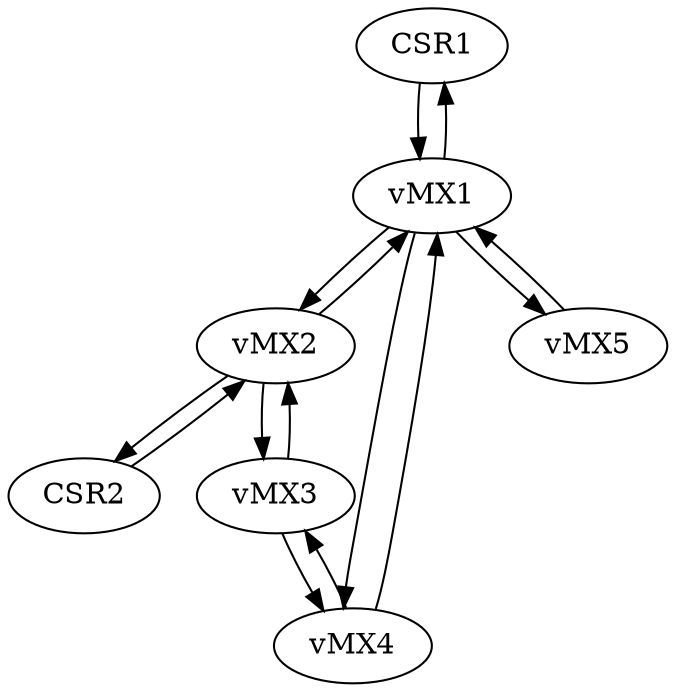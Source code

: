 digraph network {
CSR1 -> vMX1
CSR2 -> vMX2
vMX1 -> CSR1
vMX1 -> vMX2
vMX1 -> vMX4
vMX1 -> vMX5
vMX2 -> CSR2
vMX2 -> vMX1
vMX2 -> vMX3
vMX3 -> vMX2
vMX3 -> vMX4
vMX4 -> vMX1
vMX4 -> vMX3
vMX5 -> vMX1
}
